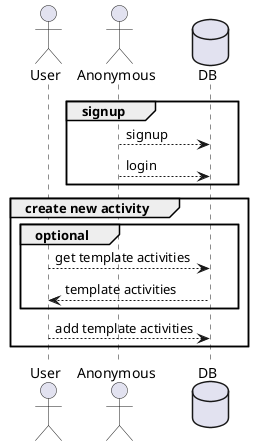 @startuml
' syntax: 
' https://plantuml.com/sequence-diagram


Actor User 
Actor Anonymous 
database DB

group signup 
    Anonymous --> DB : signup
    Anonymous --> DB : login
end

group create new activity 
    group optional 
        User --> DB : get template activities
        DB --> User : template activities
    end
    User --> DB : add template activities
end



' loop *
'     GameMaster --> Player : notify turn
'     Player --> GameMaster: get board & moves 
'     GameMaster --> IRuleSet : get moves
'     GameMaster <-- IRuleSet : moves
'     Player <-- GameMaster: board & moves
'     Player --> GameMaster: send move
'     GameMaster --> Board : apply move
'     loop *
'         Player --> GameMaster: get board & moves
'         GameMaster --> GameMaster : get chained moves
'         Player <-- GameMaster: board & moves
'         Player --> GameMaster: send move
'         GameMaster --> Board : apply move
'     end
'     Player --> GameMaster: get board & moves
'     Player --> GameMaster: end turn
'     GameMaster --> IRuleSet : get winners
'     GameMaster <-- IRuleSet : winners
' end


@enduml